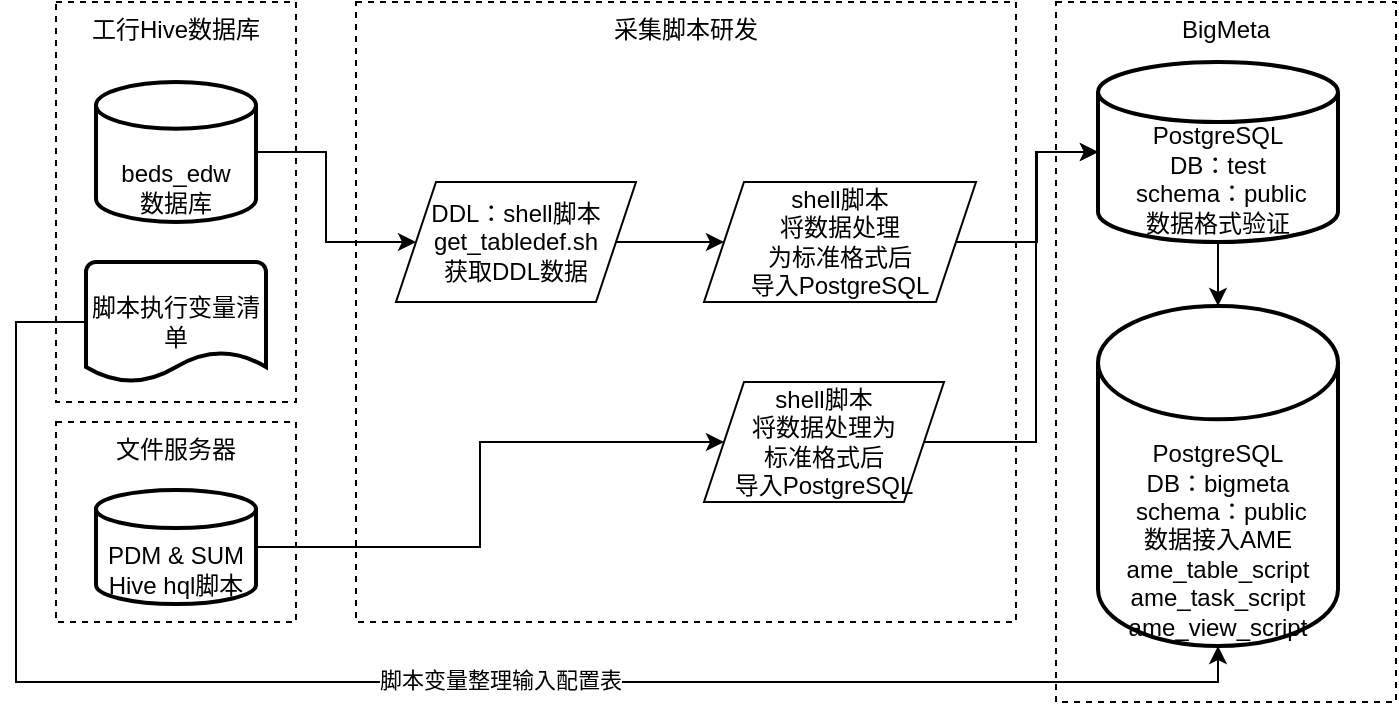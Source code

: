 <mxfile version="21.6.9" type="github">
  <diagram id="C5RBs43oDa-KdzZeNtuy" name="Page-1">
    <mxGraphModel dx="778" dy="537" grid="1" gridSize="10" guides="1" tooltips="1" connect="1" arrows="1" fold="1" page="1" pageScale="1" pageWidth="827" pageHeight="1169" math="0" shadow="0">
      <root>
        <mxCell id="WIyWlLk6GJQsqaUBKTNV-0" />
        <mxCell id="WIyWlLk6GJQsqaUBKTNV-1" parent="WIyWlLk6GJQsqaUBKTNV-0" />
        <mxCell id="Q19zXJB3J71A10SYPIrb-34" value="文件服务器" style="rounded=0;whiteSpace=wrap;html=1;dashed=1;verticalAlign=top;horizontal=1;" vertex="1" parent="WIyWlLk6GJQsqaUBKTNV-1">
          <mxGeometry x="30" y="280" width="120" height="100" as="geometry" />
        </mxCell>
        <mxCell id="Q19zXJB3J71A10SYPIrb-10" value="采集脚本研发" style="rounded=0;whiteSpace=wrap;html=1;verticalAlign=top;dashed=1;" vertex="1" parent="WIyWlLk6GJQsqaUBKTNV-1">
          <mxGeometry x="180" y="70" width="330" height="310" as="geometry" />
        </mxCell>
        <mxCell id="Q19zXJB3J71A10SYPIrb-18" value="BigMeta&lt;br&gt;" style="rounded=0;whiteSpace=wrap;html=1;verticalAlign=top;dashed=1;" vertex="1" parent="WIyWlLk6GJQsqaUBKTNV-1">
          <mxGeometry x="530" y="70" width="170" height="350" as="geometry" />
        </mxCell>
        <mxCell id="Q19zXJB3J71A10SYPIrb-9" value="工行Hive数据库" style="rounded=0;whiteSpace=wrap;html=1;dashed=1;verticalAlign=top;horizontal=1;" vertex="1" parent="WIyWlLk6GJQsqaUBKTNV-1">
          <mxGeometry x="30" y="70" width="120" height="200" as="geometry" />
        </mxCell>
        <mxCell id="Q19zXJB3J71A10SYPIrb-19" style="edgeStyle=orthogonalEdgeStyle;rounded=0;orthogonalLoop=1;jettySize=auto;html=1;exitX=1;exitY=0.5;exitDx=0;exitDy=0;exitPerimeter=0;" edge="1" parent="WIyWlLk6GJQsqaUBKTNV-1" source="Q19zXJB3J71A10SYPIrb-3" target="Q19zXJB3J71A10SYPIrb-11">
          <mxGeometry relative="1" as="geometry" />
        </mxCell>
        <mxCell id="Q19zXJB3J71A10SYPIrb-3" value="beds_edw&lt;br&gt;数据库" style="strokeWidth=2;html=1;shape=mxgraph.flowchart.database;whiteSpace=wrap;verticalAlign=bottom;" vertex="1" parent="WIyWlLk6GJQsqaUBKTNV-1">
          <mxGeometry x="50" y="110" width="80" height="70" as="geometry" />
        </mxCell>
        <mxCell id="Q19zXJB3J71A10SYPIrb-24" style="edgeStyle=orthogonalEdgeStyle;rounded=0;orthogonalLoop=1;jettySize=auto;html=1;exitX=1;exitY=0.5;exitDx=0;exitDy=0;exitPerimeter=0;entryX=0;entryY=0.5;entryDx=0;entryDy=0;" edge="1" parent="WIyWlLk6GJQsqaUBKTNV-1" source="Q19zXJB3J71A10SYPIrb-5" target="Q19zXJB3J71A10SYPIrb-13">
          <mxGeometry relative="1" as="geometry" />
        </mxCell>
        <mxCell id="Q19zXJB3J71A10SYPIrb-5" value="PDM &amp;amp; SUM&lt;br&gt;Hive hql脚本" style="strokeWidth=2;html=1;shape=mxgraph.flowchart.database;whiteSpace=wrap;verticalAlign=bottom;" vertex="1" parent="WIyWlLk6GJQsqaUBKTNV-1">
          <mxGeometry x="50" y="314" width="80" height="57" as="geometry" />
        </mxCell>
        <mxCell id="Q19zXJB3J71A10SYPIrb-26" style="edgeStyle=orthogonalEdgeStyle;rounded=0;orthogonalLoop=1;jettySize=auto;html=1;exitX=0;exitY=0.5;exitDx=0;exitDy=0;exitPerimeter=0;entryX=0.5;entryY=1;entryDx=0;entryDy=0;entryPerimeter=0;" edge="1" parent="WIyWlLk6GJQsqaUBKTNV-1" source="Q19zXJB3J71A10SYPIrb-6" target="Q19zXJB3J71A10SYPIrb-17">
          <mxGeometry relative="1" as="geometry">
            <Array as="points">
              <mxPoint x="10" y="230" />
              <mxPoint x="10" y="410" />
              <mxPoint x="611" y="410" />
            </Array>
          </mxGeometry>
        </mxCell>
        <mxCell id="Q19zXJB3J71A10SYPIrb-32" value="脚本变量整理输入配置表" style="edgeLabel;html=1;align=center;verticalAlign=middle;resizable=0;points=[];" vertex="1" connectable="0" parent="Q19zXJB3J71A10SYPIrb-26">
          <mxGeometry x="0.096" y="1" relative="1" as="geometry">
            <mxPoint as="offset" />
          </mxGeometry>
        </mxCell>
        <mxCell id="Q19zXJB3J71A10SYPIrb-6" value="脚本执行变量清单" style="strokeWidth=2;html=1;shape=mxgraph.flowchart.document2;whiteSpace=wrap;size=0.25;" vertex="1" parent="WIyWlLk6GJQsqaUBKTNV-1">
          <mxGeometry x="45" y="200" width="90" height="60" as="geometry" />
        </mxCell>
        <mxCell id="Q19zXJB3J71A10SYPIrb-28" style="edgeStyle=orthogonalEdgeStyle;rounded=0;orthogonalLoop=1;jettySize=auto;html=1;exitX=1;exitY=0.5;exitDx=0;exitDy=0;entryX=0;entryY=0.5;entryDx=0;entryDy=0;" edge="1" parent="WIyWlLk6GJQsqaUBKTNV-1" source="Q19zXJB3J71A10SYPIrb-11" target="Q19zXJB3J71A10SYPIrb-14">
          <mxGeometry relative="1" as="geometry" />
        </mxCell>
        <mxCell id="Q19zXJB3J71A10SYPIrb-11" value="DDL：shell脚本 get_tabledef.sh &lt;br&gt;获取DDL数据" style="shape=parallelogram;perimeter=parallelogramPerimeter;whiteSpace=wrap;html=1;fixedSize=1;" vertex="1" parent="WIyWlLk6GJQsqaUBKTNV-1">
          <mxGeometry x="200" y="160" width="120" height="60" as="geometry" />
        </mxCell>
        <mxCell id="Q19zXJB3J71A10SYPIrb-35" style="edgeStyle=orthogonalEdgeStyle;rounded=0;orthogonalLoop=1;jettySize=auto;html=1;exitX=1;exitY=0.5;exitDx=0;exitDy=0;entryX=0;entryY=0.5;entryDx=0;entryDy=0;entryPerimeter=0;" edge="1" parent="WIyWlLk6GJQsqaUBKTNV-1" source="Q19zXJB3J71A10SYPIrb-13" target="Q19zXJB3J71A10SYPIrb-16">
          <mxGeometry relative="1" as="geometry">
            <Array as="points">
              <mxPoint x="520" y="290" />
              <mxPoint x="520" y="145" />
            </Array>
          </mxGeometry>
        </mxCell>
        <mxCell id="Q19zXJB3J71A10SYPIrb-13" value="shell脚本&lt;br&gt;将数据处理为&lt;br&gt;标准格式后&lt;br&gt;导入PostgreSQL" style="shape=parallelogram;perimeter=parallelogramPerimeter;whiteSpace=wrap;html=1;fixedSize=1;" vertex="1" parent="WIyWlLk6GJQsqaUBKTNV-1">
          <mxGeometry x="354" y="260" width="120" height="60" as="geometry" />
        </mxCell>
        <mxCell id="Q19zXJB3J71A10SYPIrb-30" style="edgeStyle=orthogonalEdgeStyle;rounded=0;orthogonalLoop=1;jettySize=auto;html=1;exitX=1;exitY=0.5;exitDx=0;exitDy=0;entryX=0;entryY=0.5;entryDx=0;entryDy=0;entryPerimeter=0;" edge="1" parent="WIyWlLk6GJQsqaUBKTNV-1" source="Q19zXJB3J71A10SYPIrb-14" target="Q19zXJB3J71A10SYPIrb-16">
          <mxGeometry relative="1" as="geometry" />
        </mxCell>
        <mxCell id="Q19zXJB3J71A10SYPIrb-14" value="shell脚本&lt;br&gt;将数据处理&lt;br&gt;为标准格式后&lt;br&gt;导入PostgreSQL" style="shape=parallelogram;perimeter=parallelogramPerimeter;whiteSpace=wrap;html=1;fixedSize=1;" vertex="1" parent="WIyWlLk6GJQsqaUBKTNV-1">
          <mxGeometry x="354" y="160" width="136" height="60" as="geometry" />
        </mxCell>
        <mxCell id="Q19zXJB3J71A10SYPIrb-31" style="edgeStyle=orthogonalEdgeStyle;rounded=0;orthogonalLoop=1;jettySize=auto;html=1;exitX=0.5;exitY=1;exitDx=0;exitDy=0;exitPerimeter=0;entryX=0.5;entryY=0;entryDx=0;entryDy=0;entryPerimeter=0;" edge="1" parent="WIyWlLk6GJQsqaUBKTNV-1" source="Q19zXJB3J71A10SYPIrb-16" target="Q19zXJB3J71A10SYPIrb-17">
          <mxGeometry relative="1" as="geometry" />
        </mxCell>
        <mxCell id="Q19zXJB3J71A10SYPIrb-16" value="PostgreSQL&lt;br&gt;DB：test&lt;br&gt;&amp;nbsp;schema：public&lt;br&gt;数据格式验证" style="strokeWidth=2;html=1;shape=mxgraph.flowchart.database;whiteSpace=wrap;verticalAlign=bottom;" vertex="1" parent="WIyWlLk6GJQsqaUBKTNV-1">
          <mxGeometry x="551" y="100" width="120" height="90" as="geometry" />
        </mxCell>
        <mxCell id="Q19zXJB3J71A10SYPIrb-17" value="PostgreSQL&lt;br&gt;DB：bigmeta&lt;br&gt;&amp;nbsp;schema：public&lt;br&gt;数据接入AME&lt;br&gt;ame_table_script&lt;br&gt;ame_task_script&lt;br&gt;ame_view_script" style="strokeWidth=2;html=1;shape=mxgraph.flowchart.database;whiteSpace=wrap;verticalAlign=bottom;" vertex="1" parent="WIyWlLk6GJQsqaUBKTNV-1">
          <mxGeometry x="551" y="222" width="120" height="170" as="geometry" />
        </mxCell>
        <mxCell id="Q19zXJB3J71A10SYPIrb-27" style="edgeStyle=orthogonalEdgeStyle;rounded=0;orthogonalLoop=1;jettySize=auto;html=1;exitX=0.5;exitY=1;exitDx=0;exitDy=0;" edge="1" parent="WIyWlLk6GJQsqaUBKTNV-1" source="Q19zXJB3J71A10SYPIrb-10" target="Q19zXJB3J71A10SYPIrb-10">
          <mxGeometry relative="1" as="geometry" />
        </mxCell>
      </root>
    </mxGraphModel>
  </diagram>
</mxfile>
